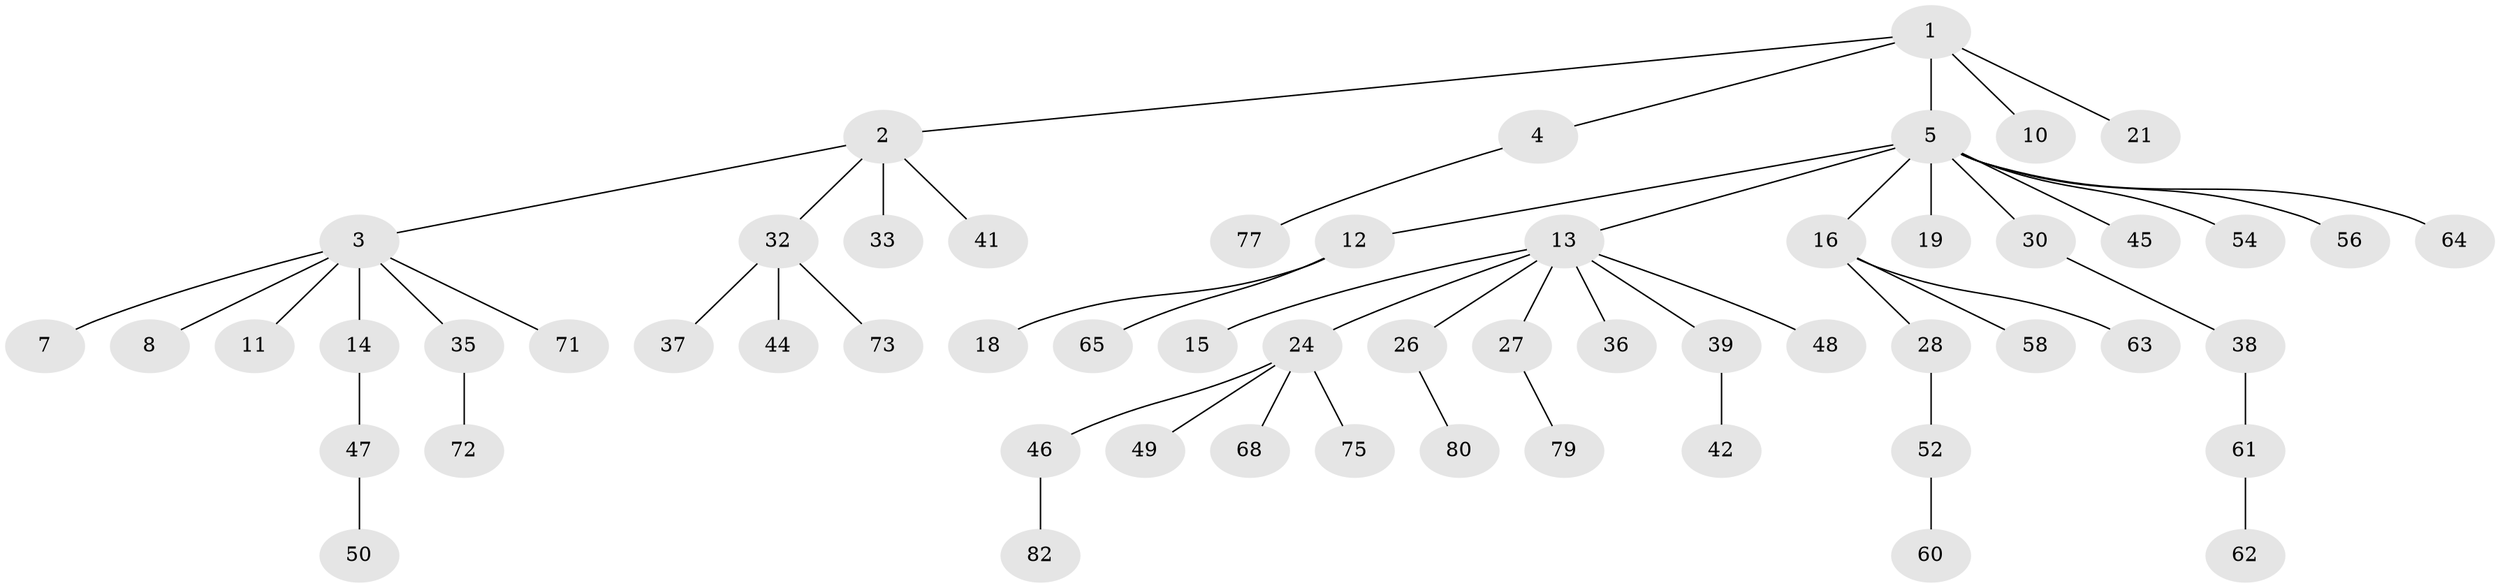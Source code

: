 // Generated by graph-tools (version 1.1) at 2025/24/03/03/25 07:24:08]
// undirected, 57 vertices, 56 edges
graph export_dot {
graph [start="1"]
  node [color=gray90,style=filled];
  1 [super="+22"];
  2 [super="+31"];
  3 [super="+6"];
  4 [super="+23"];
  5 [super="+9"];
  7;
  8;
  10 [super="+69"];
  11;
  12 [super="+17"];
  13 [super="+20"];
  14;
  15;
  16 [super="+34"];
  18;
  19 [super="+25"];
  21;
  24 [super="+29"];
  26;
  27 [super="+67"];
  28 [super="+51"];
  30 [super="+57"];
  32 [super="+70"];
  33;
  35 [super="+40"];
  36 [super="+43"];
  37;
  38 [super="+59"];
  39 [super="+53"];
  41;
  42;
  44;
  45;
  46 [super="+55"];
  47 [super="+74"];
  48;
  49;
  50 [super="+83"];
  52 [super="+76"];
  54;
  56;
  58;
  60;
  61;
  62;
  63 [super="+66"];
  64;
  65;
  68;
  71;
  72 [super="+78"];
  73;
  75;
  77;
  79;
  80 [super="+81"];
  82;
  1 -- 2;
  1 -- 4;
  1 -- 5;
  1 -- 10;
  1 -- 21;
  2 -- 3;
  2 -- 32;
  2 -- 33;
  2 -- 41;
  3 -- 7;
  3 -- 8;
  3 -- 11;
  3 -- 14;
  3 -- 35;
  3 -- 71;
  4 -- 77;
  5 -- 16;
  5 -- 19;
  5 -- 30;
  5 -- 54;
  5 -- 56;
  5 -- 64;
  5 -- 13;
  5 -- 12;
  5 -- 45;
  12 -- 65;
  12 -- 18;
  13 -- 15;
  13 -- 27;
  13 -- 36;
  13 -- 39;
  13 -- 24;
  13 -- 26;
  13 -- 48;
  14 -- 47;
  16 -- 28;
  16 -- 58;
  16 -- 63;
  24 -- 49;
  24 -- 68;
  24 -- 75;
  24 -- 46;
  26 -- 80;
  27 -- 79;
  28 -- 52;
  30 -- 38;
  32 -- 37;
  32 -- 44;
  32 -- 73;
  35 -- 72;
  38 -- 61;
  39 -- 42;
  46 -- 82;
  47 -- 50;
  52 -- 60;
  61 -- 62;
}
